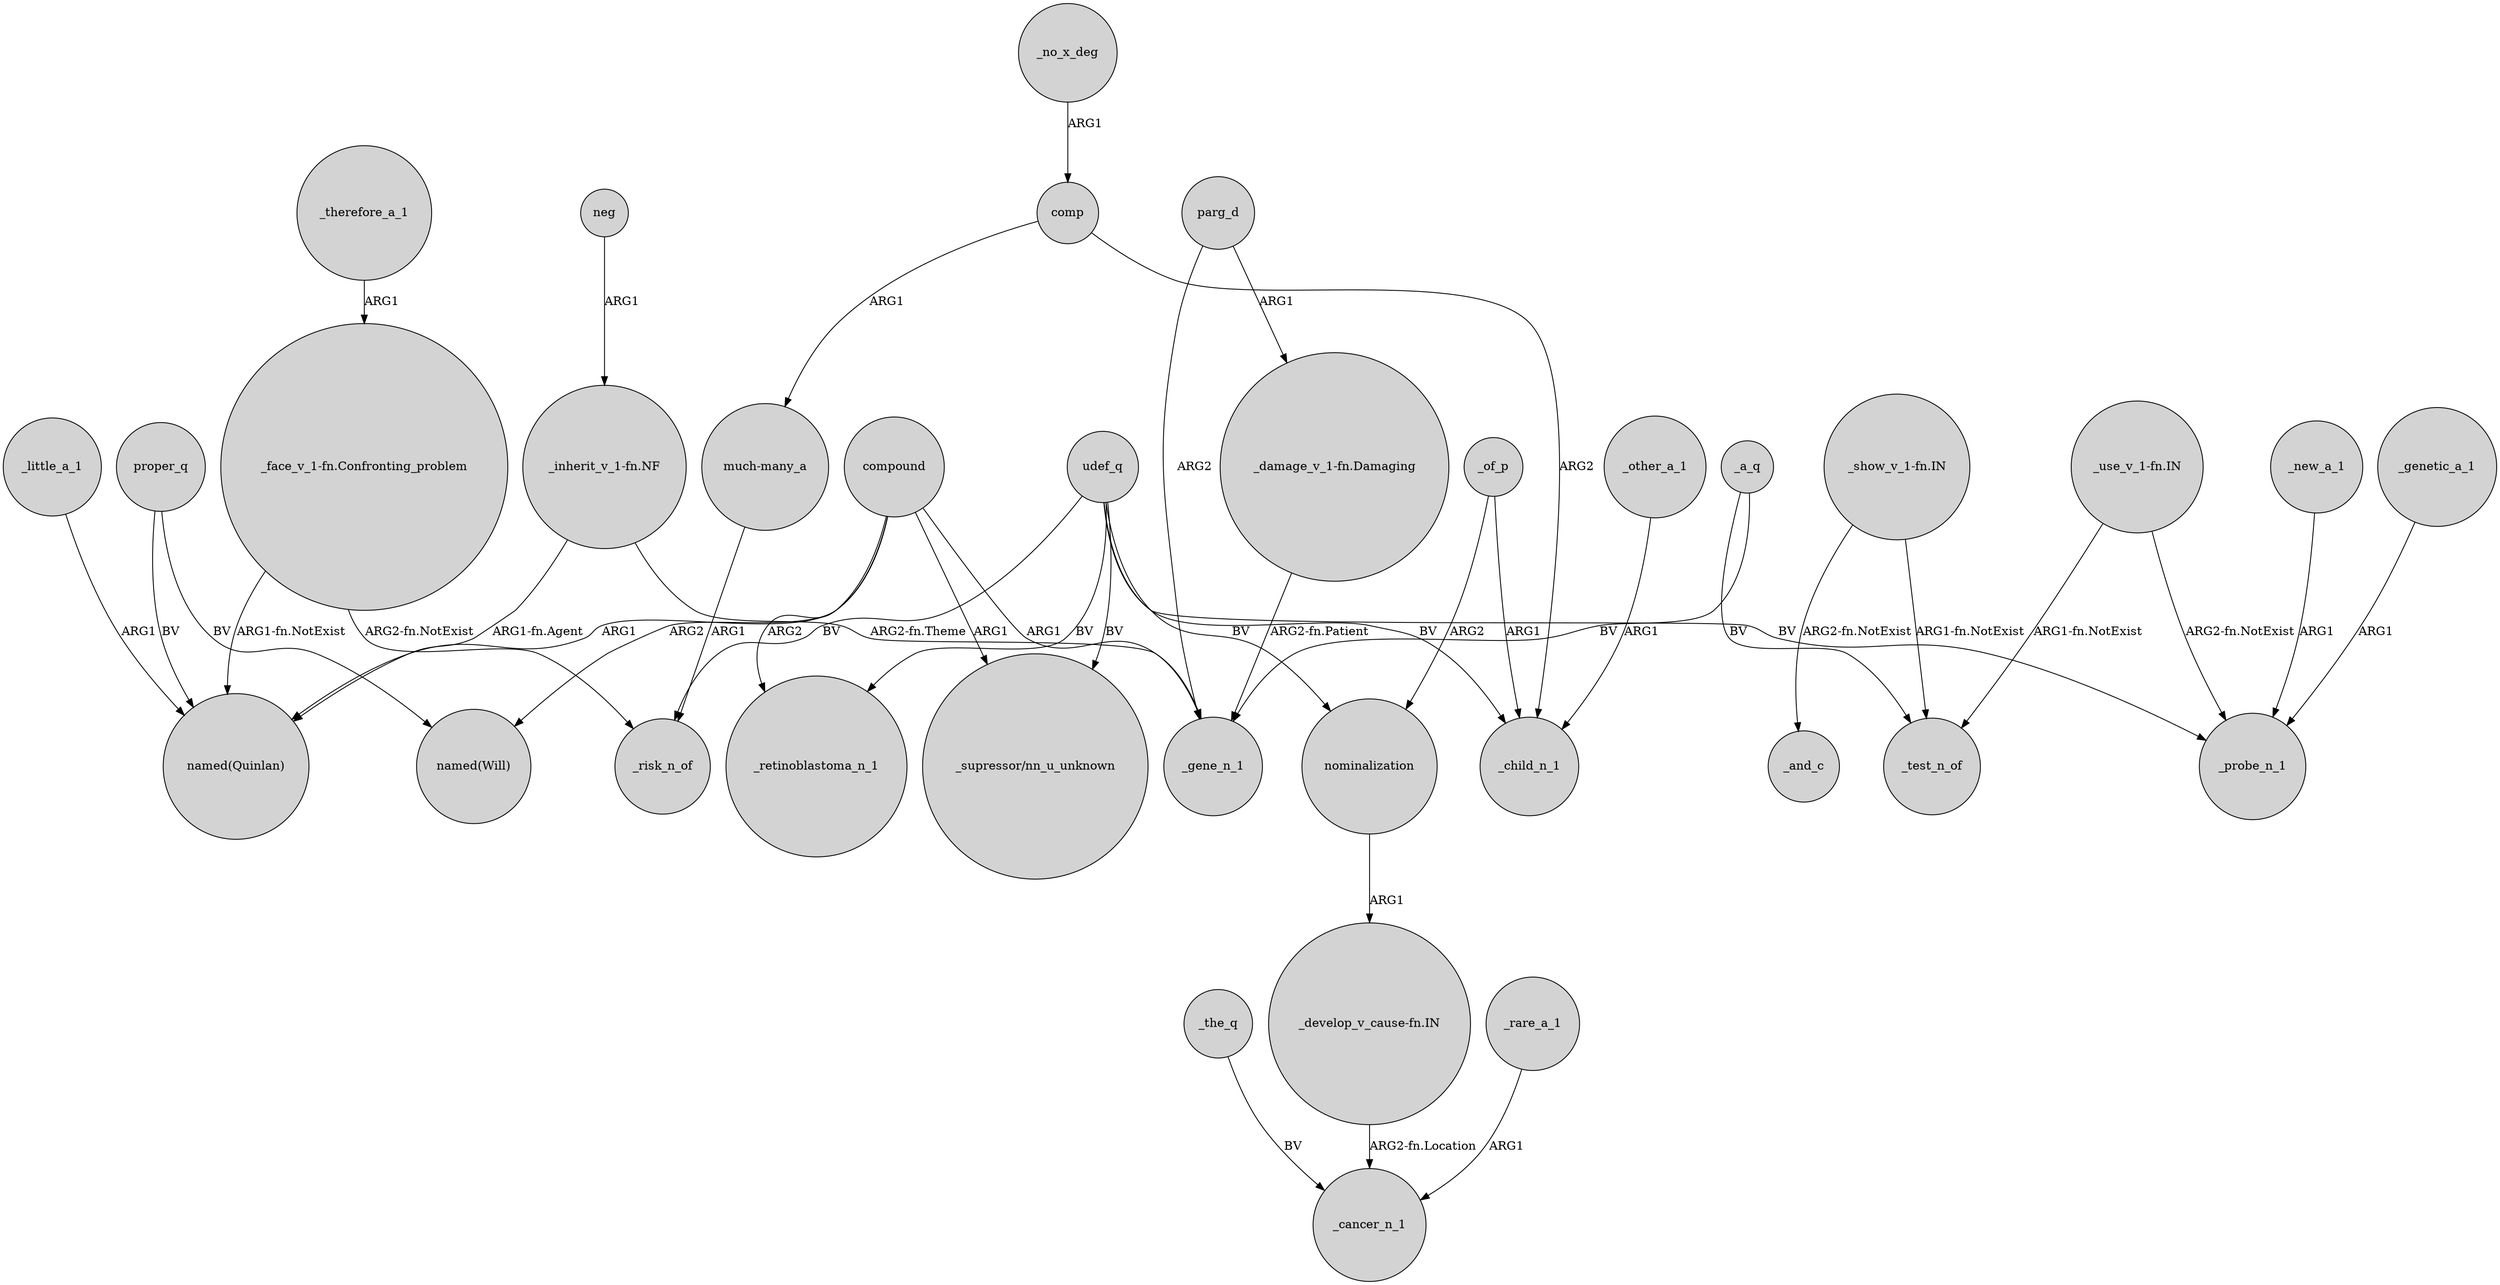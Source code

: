 digraph {
	node [shape=circle style=filled]
	udef_q -> _risk_n_of [label=BV]
	"_inherit_v_1-fn.NF" -> "named(Quinlan)" [label="ARG1-fn.Agent"]
	udef_q -> _child_n_1 [label=BV]
	_the_q -> _cancer_n_1 [label=BV]
	compound -> "named(Will)" [label=ARG2]
	udef_q -> "_supressor/nn_u_unknown" [label=BV]
	"_develop_v_cause-fn.IN" -> _cancer_n_1 [label="ARG2-fn.Location"]
	_rare_a_1 -> _cancer_n_1 [label=ARG1]
	_a_q -> _gene_n_1 [label=BV]
	nominalization -> "_develop_v_cause-fn.IN" [label=ARG1]
	"_inherit_v_1-fn.NF" -> _gene_n_1 [label="ARG2-fn.Theme"]
	_no_x_deg -> comp [label=ARG1]
	_genetic_a_1 -> _probe_n_1 [label=ARG1]
	_a_q -> _test_n_of [label=BV]
	compound -> "_supressor/nn_u_unknown" [label=ARG1]
	udef_q -> _retinoblastoma_n_1 [label=BV]
	comp -> _child_n_1 [label=ARG2]
	"_use_v_1-fn.IN" -> _test_n_of [label="ARG1-fn.NotExist"]
	parg_d -> "_damage_v_1-fn.Damaging" [label=ARG1]
	"_face_v_1-fn.Confronting_problem" -> _risk_n_of [label="ARG2-fn.NotExist"]
	"_show_v_1-fn.IN" -> _test_n_of [label="ARG1-fn.NotExist"]
	_other_a_1 -> _child_n_1 [label=ARG1]
	parg_d -> _gene_n_1 [label=ARG2]
	comp -> "much-many_a" [label=ARG1]
	_of_p -> nominalization [label=ARG2]
	"_show_v_1-fn.IN" -> _and_c [label="ARG2-fn.NotExist"]
	_little_a_1 -> "named(Quinlan)" [label=ARG1]
	_of_p -> _child_n_1 [label=ARG1]
	"_use_v_1-fn.IN" -> _probe_n_1 [label="ARG2-fn.NotExist"]
	proper_q -> "named(Quinlan)" [label=BV]
	udef_q -> nominalization [label=BV]
	"_damage_v_1-fn.Damaging" -> _gene_n_1 [label="ARG2-fn.Patient"]
	proper_q -> "named(Will)" [label=BV]
	"much-many_a" -> _risk_n_of [label=ARG1]
	compound -> _gene_n_1 [label=ARG1]
	"_face_v_1-fn.Confronting_problem" -> "named(Quinlan)" [label="ARG1-fn.NotExist"]
	_new_a_1 -> _probe_n_1 [label=ARG1]
	udef_q -> _probe_n_1 [label=BV]
	neg -> "_inherit_v_1-fn.NF" [label=ARG1]
	_therefore_a_1 -> "_face_v_1-fn.Confronting_problem" [label=ARG1]
	compound -> "named(Quinlan)" [label=ARG1]
	compound -> _retinoblastoma_n_1 [label=ARG2]
}
